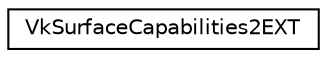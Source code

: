 digraph "Graphical Class Hierarchy"
{
 // LATEX_PDF_SIZE
  edge [fontname="Helvetica",fontsize="10",labelfontname="Helvetica",labelfontsize="10"];
  node [fontname="Helvetica",fontsize="10",shape=record];
  rankdir="LR";
  Node0 [label="VkSurfaceCapabilities2EXT",height=0.2,width=0.4,color="black", fillcolor="white", style="filled",URL="$dd/dcd/structVkSurfaceCapabilities2EXT.html",tooltip=" "];
}
